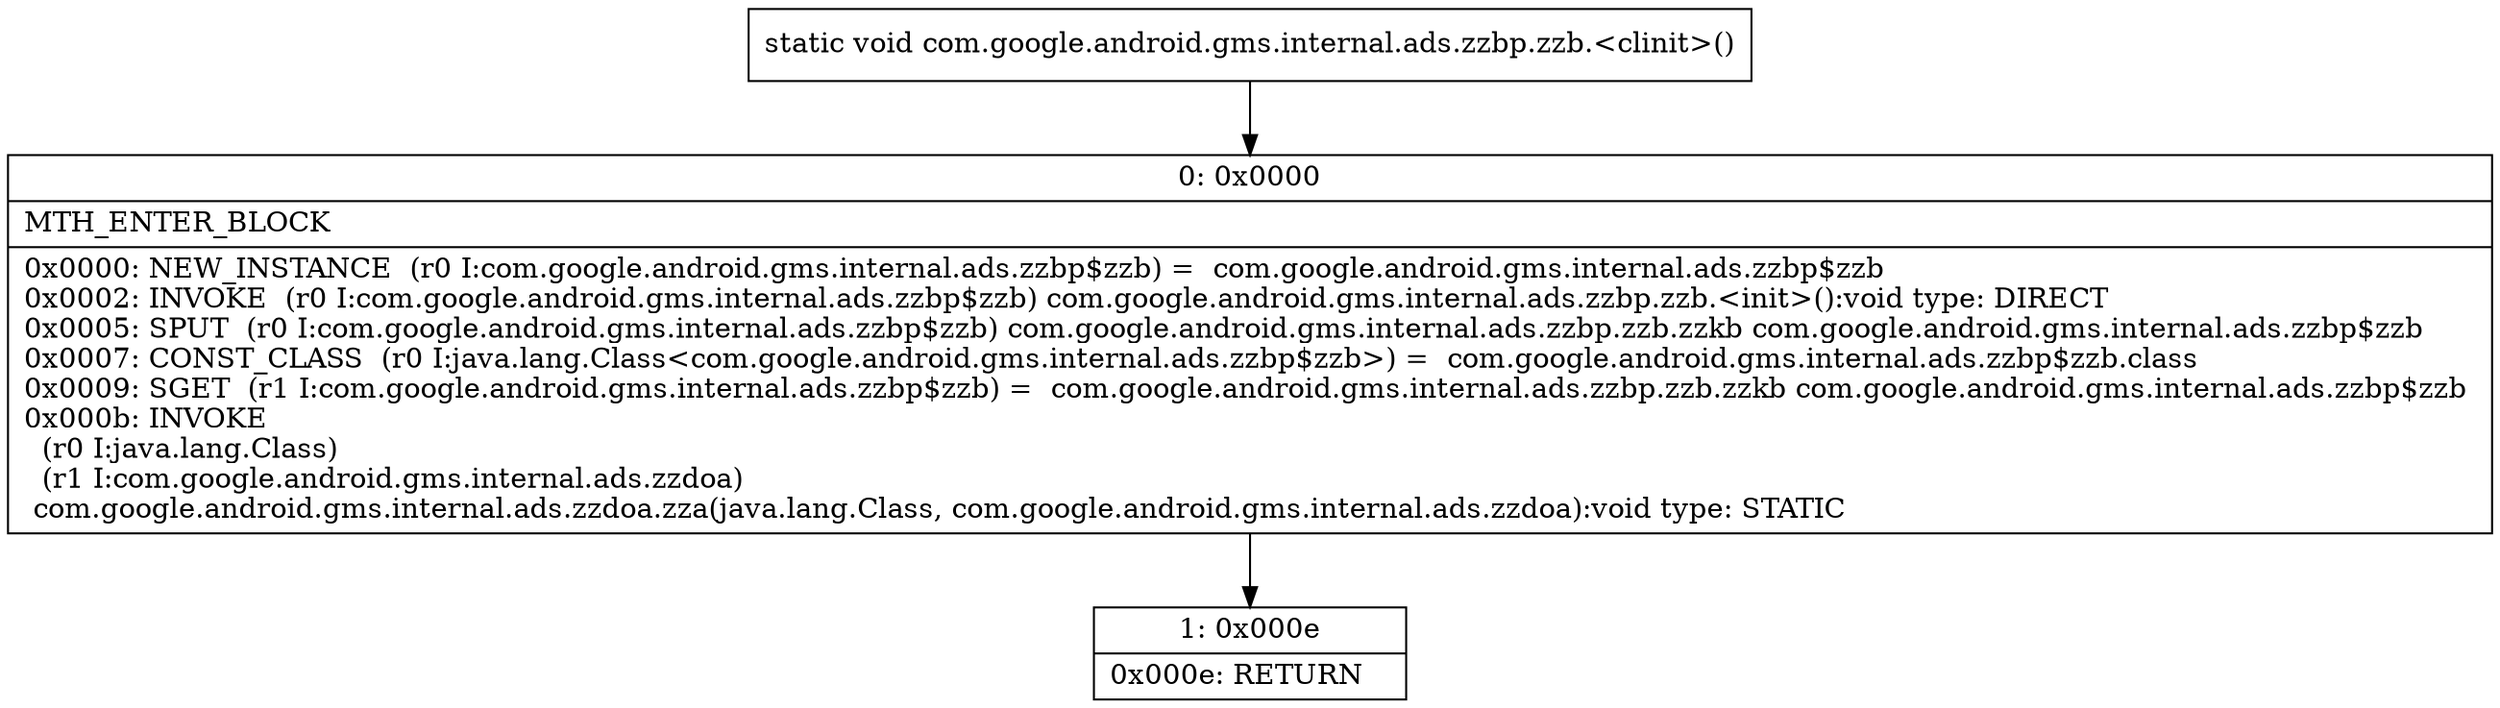 digraph "CFG forcom.google.android.gms.internal.ads.zzbp.zzb.\<clinit\>()V" {
Node_0 [shape=record,label="{0\:\ 0x0000|MTH_ENTER_BLOCK\l|0x0000: NEW_INSTANCE  (r0 I:com.google.android.gms.internal.ads.zzbp$zzb) =  com.google.android.gms.internal.ads.zzbp$zzb \l0x0002: INVOKE  (r0 I:com.google.android.gms.internal.ads.zzbp$zzb) com.google.android.gms.internal.ads.zzbp.zzb.\<init\>():void type: DIRECT \l0x0005: SPUT  (r0 I:com.google.android.gms.internal.ads.zzbp$zzb) com.google.android.gms.internal.ads.zzbp.zzb.zzkb com.google.android.gms.internal.ads.zzbp$zzb \l0x0007: CONST_CLASS  (r0 I:java.lang.Class\<com.google.android.gms.internal.ads.zzbp$zzb\>) =  com.google.android.gms.internal.ads.zzbp$zzb.class \l0x0009: SGET  (r1 I:com.google.android.gms.internal.ads.zzbp$zzb) =  com.google.android.gms.internal.ads.zzbp.zzb.zzkb com.google.android.gms.internal.ads.zzbp$zzb \l0x000b: INVOKE  \l  (r0 I:java.lang.Class)\l  (r1 I:com.google.android.gms.internal.ads.zzdoa)\l com.google.android.gms.internal.ads.zzdoa.zza(java.lang.Class, com.google.android.gms.internal.ads.zzdoa):void type: STATIC \l}"];
Node_1 [shape=record,label="{1\:\ 0x000e|0x000e: RETURN   \l}"];
MethodNode[shape=record,label="{static void com.google.android.gms.internal.ads.zzbp.zzb.\<clinit\>() }"];
MethodNode -> Node_0;
Node_0 -> Node_1;
}

